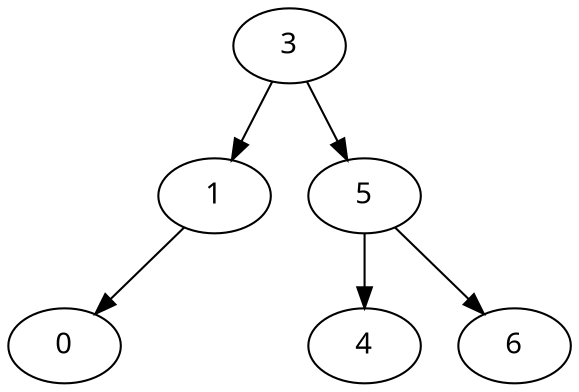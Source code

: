 digraph arbre {
    node [fontname="Courrier"];
    0 [label="0"];
    1 [label="1"];
    2 [label="2" style="invis"];
    3 [label="3"];
    4 [label="4"];
    5 [label="5"];
    6 [label="6"];

    3 -> 5;
    3 -> 1;

    1 -> 0;

    {
        edge [style=invis];
        1 -> 2;
    }

    5 -> 4;
    5 -> 6;
}
